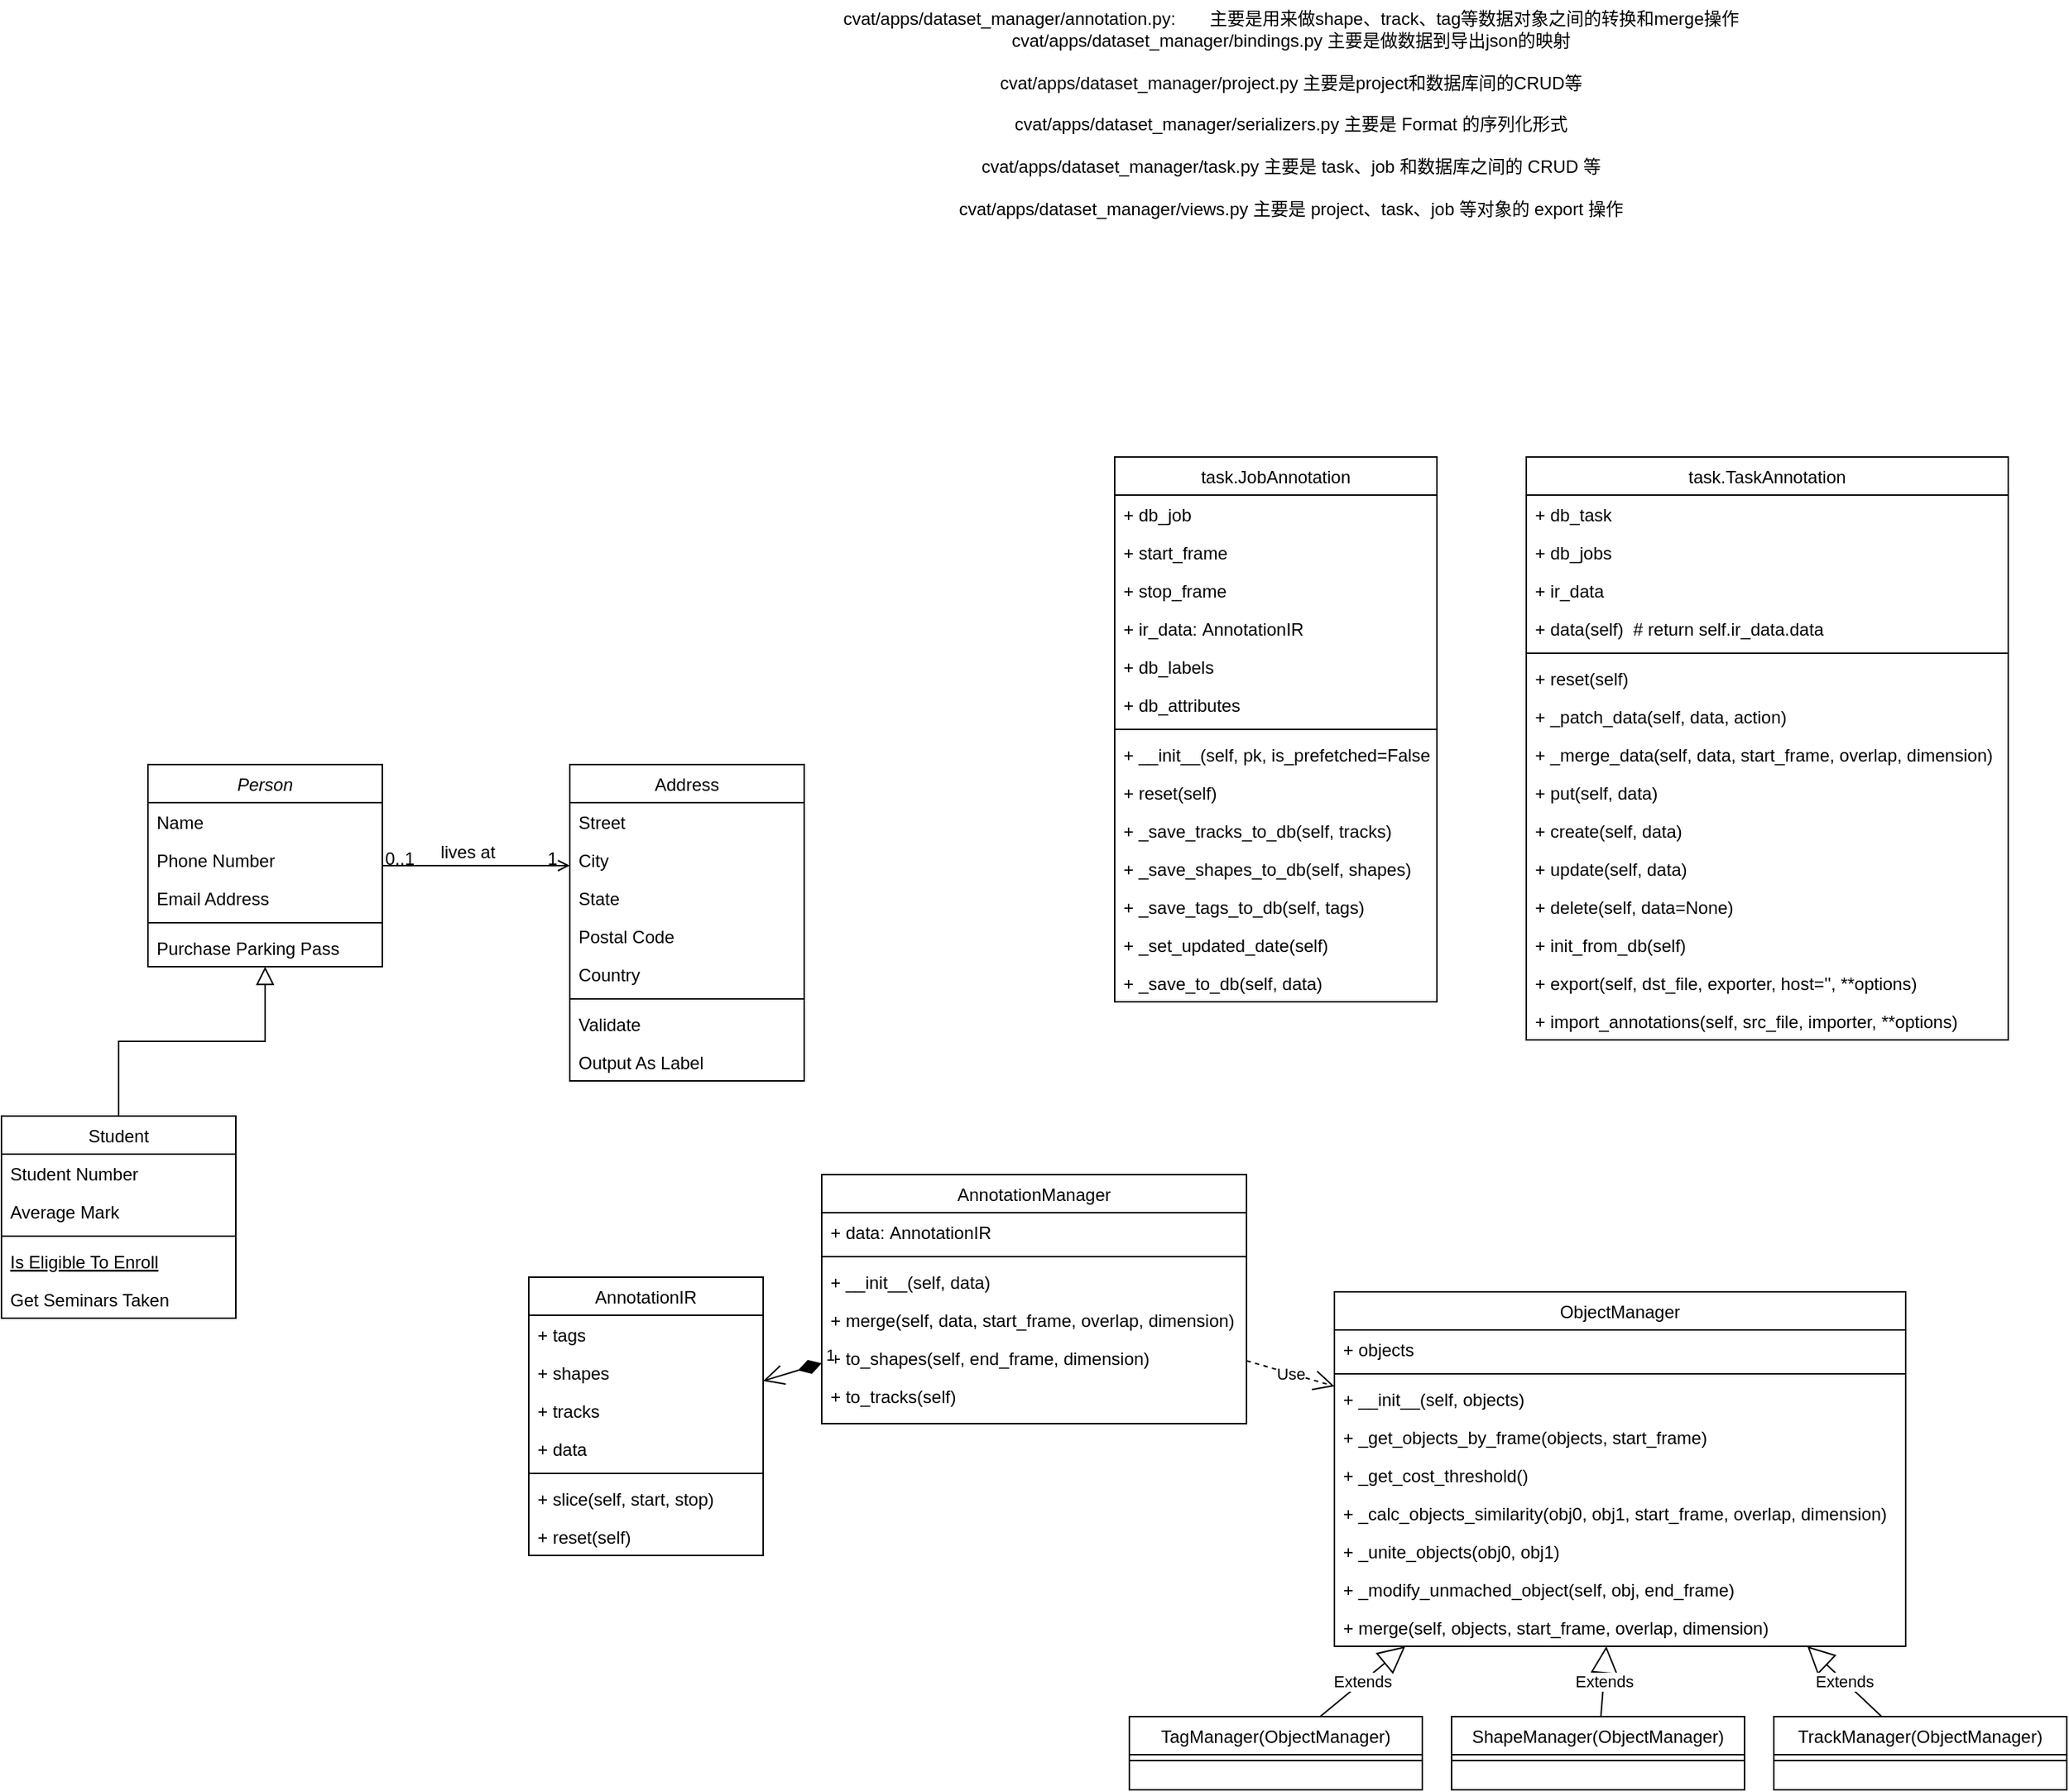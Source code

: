 <mxfile version="24.7.5">
  <diagram id="C5RBs43oDa-KdzZeNtuy" name="Page-1">
    <mxGraphModel dx="1166" dy="1772" grid="1" gridSize="10" guides="1" tooltips="1" connect="1" arrows="1" fold="1" page="1" pageScale="1" pageWidth="827" pageHeight="1169" math="0" shadow="0">
      <root>
        <mxCell id="WIyWlLk6GJQsqaUBKTNV-0" />
        <mxCell id="WIyWlLk6GJQsqaUBKTNV-1" parent="WIyWlLk6GJQsqaUBKTNV-0" />
        <mxCell id="zkfFHV4jXpPFQw0GAbJ--0" value="Person" style="swimlane;fontStyle=2;align=center;verticalAlign=top;childLayout=stackLayout;horizontal=1;startSize=26;horizontalStack=0;resizeParent=1;resizeLast=0;collapsible=1;marginBottom=0;rounded=0;shadow=0;strokeWidth=1;" parent="WIyWlLk6GJQsqaUBKTNV-1" vertex="1">
          <mxGeometry x="220" y="120" width="160" height="138" as="geometry">
            <mxRectangle x="230" y="140" width="160" height="26" as="alternateBounds" />
          </mxGeometry>
        </mxCell>
        <mxCell id="zkfFHV4jXpPFQw0GAbJ--1" value="Name" style="text;align=left;verticalAlign=top;spacingLeft=4;spacingRight=4;overflow=hidden;rotatable=0;points=[[0,0.5],[1,0.5]];portConstraint=eastwest;" parent="zkfFHV4jXpPFQw0GAbJ--0" vertex="1">
          <mxGeometry y="26" width="160" height="26" as="geometry" />
        </mxCell>
        <mxCell id="zkfFHV4jXpPFQw0GAbJ--2" value="Phone Number" style="text;align=left;verticalAlign=top;spacingLeft=4;spacingRight=4;overflow=hidden;rotatable=0;points=[[0,0.5],[1,0.5]];portConstraint=eastwest;rounded=0;shadow=0;html=0;" parent="zkfFHV4jXpPFQw0GAbJ--0" vertex="1">
          <mxGeometry y="52" width="160" height="26" as="geometry" />
        </mxCell>
        <mxCell id="zkfFHV4jXpPFQw0GAbJ--3" value="Email Address" style="text;align=left;verticalAlign=top;spacingLeft=4;spacingRight=4;overflow=hidden;rotatable=0;points=[[0,0.5],[1,0.5]];portConstraint=eastwest;rounded=0;shadow=0;html=0;" parent="zkfFHV4jXpPFQw0GAbJ--0" vertex="1">
          <mxGeometry y="78" width="160" height="26" as="geometry" />
        </mxCell>
        <mxCell id="zkfFHV4jXpPFQw0GAbJ--4" value="" style="line;html=1;strokeWidth=1;align=left;verticalAlign=middle;spacingTop=-1;spacingLeft=3;spacingRight=3;rotatable=0;labelPosition=right;points=[];portConstraint=eastwest;" parent="zkfFHV4jXpPFQw0GAbJ--0" vertex="1">
          <mxGeometry y="104" width="160" height="8" as="geometry" />
        </mxCell>
        <mxCell id="zkfFHV4jXpPFQw0GAbJ--5" value="Purchase Parking Pass" style="text;align=left;verticalAlign=top;spacingLeft=4;spacingRight=4;overflow=hidden;rotatable=0;points=[[0,0.5],[1,0.5]];portConstraint=eastwest;" parent="zkfFHV4jXpPFQw0GAbJ--0" vertex="1">
          <mxGeometry y="112" width="160" height="26" as="geometry" />
        </mxCell>
        <mxCell id="zkfFHV4jXpPFQw0GAbJ--6" value="Student" style="swimlane;fontStyle=0;align=center;verticalAlign=top;childLayout=stackLayout;horizontal=1;startSize=26;horizontalStack=0;resizeParent=1;resizeLast=0;collapsible=1;marginBottom=0;rounded=0;shadow=0;strokeWidth=1;" parent="WIyWlLk6GJQsqaUBKTNV-1" vertex="1">
          <mxGeometry x="120" y="360" width="160" height="138" as="geometry">
            <mxRectangle x="130" y="380" width="160" height="26" as="alternateBounds" />
          </mxGeometry>
        </mxCell>
        <mxCell id="zkfFHV4jXpPFQw0GAbJ--7" value="Student Number" style="text;align=left;verticalAlign=top;spacingLeft=4;spacingRight=4;overflow=hidden;rotatable=0;points=[[0,0.5],[1,0.5]];portConstraint=eastwest;" parent="zkfFHV4jXpPFQw0GAbJ--6" vertex="1">
          <mxGeometry y="26" width="160" height="26" as="geometry" />
        </mxCell>
        <mxCell id="zkfFHV4jXpPFQw0GAbJ--8" value="Average Mark" style="text;align=left;verticalAlign=top;spacingLeft=4;spacingRight=4;overflow=hidden;rotatable=0;points=[[0,0.5],[1,0.5]];portConstraint=eastwest;rounded=0;shadow=0;html=0;" parent="zkfFHV4jXpPFQw0GAbJ--6" vertex="1">
          <mxGeometry y="52" width="160" height="26" as="geometry" />
        </mxCell>
        <mxCell id="zkfFHV4jXpPFQw0GAbJ--9" value="" style="line;html=1;strokeWidth=1;align=left;verticalAlign=middle;spacingTop=-1;spacingLeft=3;spacingRight=3;rotatable=0;labelPosition=right;points=[];portConstraint=eastwest;" parent="zkfFHV4jXpPFQw0GAbJ--6" vertex="1">
          <mxGeometry y="78" width="160" height="8" as="geometry" />
        </mxCell>
        <mxCell id="zkfFHV4jXpPFQw0GAbJ--10" value="Is Eligible To Enroll" style="text;align=left;verticalAlign=top;spacingLeft=4;spacingRight=4;overflow=hidden;rotatable=0;points=[[0,0.5],[1,0.5]];portConstraint=eastwest;fontStyle=4" parent="zkfFHV4jXpPFQw0GAbJ--6" vertex="1">
          <mxGeometry y="86" width="160" height="26" as="geometry" />
        </mxCell>
        <mxCell id="zkfFHV4jXpPFQw0GAbJ--11" value="Get Seminars Taken" style="text;align=left;verticalAlign=top;spacingLeft=4;spacingRight=4;overflow=hidden;rotatable=0;points=[[0,0.5],[1,0.5]];portConstraint=eastwest;" parent="zkfFHV4jXpPFQw0GAbJ--6" vertex="1">
          <mxGeometry y="112" width="160" height="26" as="geometry" />
        </mxCell>
        <mxCell id="zkfFHV4jXpPFQw0GAbJ--12" value="" style="endArrow=block;endSize=10;endFill=0;shadow=0;strokeWidth=1;rounded=0;curved=0;edgeStyle=elbowEdgeStyle;elbow=vertical;" parent="WIyWlLk6GJQsqaUBKTNV-1" source="zkfFHV4jXpPFQw0GAbJ--6" target="zkfFHV4jXpPFQw0GAbJ--0" edge="1">
          <mxGeometry width="160" relative="1" as="geometry">
            <mxPoint x="200" y="203" as="sourcePoint" />
            <mxPoint x="200" y="203" as="targetPoint" />
          </mxGeometry>
        </mxCell>
        <mxCell id="zkfFHV4jXpPFQw0GAbJ--13" value="AnnotationIR" style="swimlane;fontStyle=0;align=center;verticalAlign=top;childLayout=stackLayout;horizontal=1;startSize=26;horizontalStack=0;resizeParent=1;resizeLast=0;collapsible=1;marginBottom=0;rounded=0;shadow=0;strokeWidth=1;" parent="WIyWlLk6GJQsqaUBKTNV-1" vertex="1">
          <mxGeometry x="480" y="470" width="160" height="190" as="geometry">
            <mxRectangle x="340" y="380" width="170" height="26" as="alternateBounds" />
          </mxGeometry>
        </mxCell>
        <mxCell id="zkfFHV4jXpPFQw0GAbJ--14" value="+ tags" style="text;align=left;verticalAlign=top;spacingLeft=4;spacingRight=4;overflow=hidden;rotatable=0;points=[[0,0.5],[1,0.5]];portConstraint=eastwest;" parent="zkfFHV4jXpPFQw0GAbJ--13" vertex="1">
          <mxGeometry y="26" width="160" height="26" as="geometry" />
        </mxCell>
        <mxCell id="V6HHi-NF8V1mAnubpnP4-0" value="+ shapes" style="text;align=left;verticalAlign=top;spacingLeft=4;spacingRight=4;overflow=hidden;rotatable=0;points=[[0,0.5],[1,0.5]];portConstraint=eastwest;" vertex="1" parent="zkfFHV4jXpPFQw0GAbJ--13">
          <mxGeometry y="52" width="160" height="26" as="geometry" />
        </mxCell>
        <mxCell id="V6HHi-NF8V1mAnubpnP4-1" value="+ tracks" style="text;align=left;verticalAlign=top;spacingLeft=4;spacingRight=4;overflow=hidden;rotatable=0;points=[[0,0.5],[1,0.5]];portConstraint=eastwest;" vertex="1" parent="zkfFHV4jXpPFQw0GAbJ--13">
          <mxGeometry y="78" width="160" height="26" as="geometry" />
        </mxCell>
        <mxCell id="V6HHi-NF8V1mAnubpnP4-2" value="+ data" style="text;align=left;verticalAlign=top;spacingLeft=4;spacingRight=4;overflow=hidden;rotatable=0;points=[[0,0.5],[1,0.5]];portConstraint=eastwest;" vertex="1" parent="zkfFHV4jXpPFQw0GAbJ--13">
          <mxGeometry y="104" width="160" height="26" as="geometry" />
        </mxCell>
        <mxCell id="zkfFHV4jXpPFQw0GAbJ--15" value="" style="line;html=1;strokeWidth=1;align=left;verticalAlign=middle;spacingTop=-1;spacingLeft=3;spacingRight=3;rotatable=0;labelPosition=right;points=[];portConstraint=eastwest;" parent="zkfFHV4jXpPFQw0GAbJ--13" vertex="1">
          <mxGeometry y="130" width="160" height="8" as="geometry" />
        </mxCell>
        <mxCell id="V6HHi-NF8V1mAnubpnP4-3" value="+ slice(self, start, stop)" style="text;align=left;verticalAlign=top;spacingLeft=4;spacingRight=4;overflow=hidden;rotatable=0;points=[[0,0.5],[1,0.5]];portConstraint=eastwest;" vertex="1" parent="zkfFHV4jXpPFQw0GAbJ--13">
          <mxGeometry y="138" width="160" height="26" as="geometry" />
        </mxCell>
        <mxCell id="V6HHi-NF8V1mAnubpnP4-4" value="+ reset(self)" style="text;align=left;verticalAlign=top;spacingLeft=4;spacingRight=4;overflow=hidden;rotatable=0;points=[[0,0.5],[1,0.5]];portConstraint=eastwest;" vertex="1" parent="zkfFHV4jXpPFQw0GAbJ--13">
          <mxGeometry y="164" width="160" height="26" as="geometry" />
        </mxCell>
        <mxCell id="zkfFHV4jXpPFQw0GAbJ--17" value="Address" style="swimlane;fontStyle=0;align=center;verticalAlign=top;childLayout=stackLayout;horizontal=1;startSize=26;horizontalStack=0;resizeParent=1;resizeLast=0;collapsible=1;marginBottom=0;rounded=0;shadow=0;strokeWidth=1;" parent="WIyWlLk6GJQsqaUBKTNV-1" vertex="1">
          <mxGeometry x="508" y="120" width="160" height="216" as="geometry">
            <mxRectangle x="550" y="140" width="160" height="26" as="alternateBounds" />
          </mxGeometry>
        </mxCell>
        <mxCell id="zkfFHV4jXpPFQw0GAbJ--18" value="Street" style="text;align=left;verticalAlign=top;spacingLeft=4;spacingRight=4;overflow=hidden;rotatable=0;points=[[0,0.5],[1,0.5]];portConstraint=eastwest;" parent="zkfFHV4jXpPFQw0GAbJ--17" vertex="1">
          <mxGeometry y="26" width="160" height="26" as="geometry" />
        </mxCell>
        <mxCell id="zkfFHV4jXpPFQw0GAbJ--19" value="City" style="text;align=left;verticalAlign=top;spacingLeft=4;spacingRight=4;overflow=hidden;rotatable=0;points=[[0,0.5],[1,0.5]];portConstraint=eastwest;rounded=0;shadow=0;html=0;" parent="zkfFHV4jXpPFQw0GAbJ--17" vertex="1">
          <mxGeometry y="52" width="160" height="26" as="geometry" />
        </mxCell>
        <mxCell id="zkfFHV4jXpPFQw0GAbJ--20" value="State" style="text;align=left;verticalAlign=top;spacingLeft=4;spacingRight=4;overflow=hidden;rotatable=0;points=[[0,0.5],[1,0.5]];portConstraint=eastwest;rounded=0;shadow=0;html=0;" parent="zkfFHV4jXpPFQw0GAbJ--17" vertex="1">
          <mxGeometry y="78" width="160" height="26" as="geometry" />
        </mxCell>
        <mxCell id="zkfFHV4jXpPFQw0GAbJ--21" value="Postal Code" style="text;align=left;verticalAlign=top;spacingLeft=4;spacingRight=4;overflow=hidden;rotatable=0;points=[[0,0.5],[1,0.5]];portConstraint=eastwest;rounded=0;shadow=0;html=0;" parent="zkfFHV4jXpPFQw0GAbJ--17" vertex="1">
          <mxGeometry y="104" width="160" height="26" as="geometry" />
        </mxCell>
        <mxCell id="zkfFHV4jXpPFQw0GAbJ--22" value="Country" style="text;align=left;verticalAlign=top;spacingLeft=4;spacingRight=4;overflow=hidden;rotatable=0;points=[[0,0.5],[1,0.5]];portConstraint=eastwest;rounded=0;shadow=0;html=0;" parent="zkfFHV4jXpPFQw0GAbJ--17" vertex="1">
          <mxGeometry y="130" width="160" height="26" as="geometry" />
        </mxCell>
        <mxCell id="zkfFHV4jXpPFQw0GAbJ--23" value="" style="line;html=1;strokeWidth=1;align=left;verticalAlign=middle;spacingTop=-1;spacingLeft=3;spacingRight=3;rotatable=0;labelPosition=right;points=[];portConstraint=eastwest;" parent="zkfFHV4jXpPFQw0GAbJ--17" vertex="1">
          <mxGeometry y="156" width="160" height="8" as="geometry" />
        </mxCell>
        <mxCell id="zkfFHV4jXpPFQw0GAbJ--24" value="Validate" style="text;align=left;verticalAlign=top;spacingLeft=4;spacingRight=4;overflow=hidden;rotatable=0;points=[[0,0.5],[1,0.5]];portConstraint=eastwest;" parent="zkfFHV4jXpPFQw0GAbJ--17" vertex="1">
          <mxGeometry y="164" width="160" height="26" as="geometry" />
        </mxCell>
        <mxCell id="zkfFHV4jXpPFQw0GAbJ--25" value="Output As Label" style="text;align=left;verticalAlign=top;spacingLeft=4;spacingRight=4;overflow=hidden;rotatable=0;points=[[0,0.5],[1,0.5]];portConstraint=eastwest;" parent="zkfFHV4jXpPFQw0GAbJ--17" vertex="1">
          <mxGeometry y="190" width="160" height="26" as="geometry" />
        </mxCell>
        <mxCell id="zkfFHV4jXpPFQw0GAbJ--26" value="" style="endArrow=open;shadow=0;strokeWidth=1;rounded=0;curved=0;endFill=1;edgeStyle=elbowEdgeStyle;elbow=vertical;" parent="WIyWlLk6GJQsqaUBKTNV-1" source="zkfFHV4jXpPFQw0GAbJ--0" target="zkfFHV4jXpPFQw0GAbJ--17" edge="1">
          <mxGeometry x="0.5" y="41" relative="1" as="geometry">
            <mxPoint x="380" y="192" as="sourcePoint" />
            <mxPoint x="540" y="192" as="targetPoint" />
            <mxPoint x="-40" y="32" as="offset" />
          </mxGeometry>
        </mxCell>
        <mxCell id="zkfFHV4jXpPFQw0GAbJ--27" value="0..1" style="resizable=0;align=left;verticalAlign=bottom;labelBackgroundColor=none;fontSize=12;" parent="zkfFHV4jXpPFQw0GAbJ--26" connectable="0" vertex="1">
          <mxGeometry x="-1" relative="1" as="geometry">
            <mxPoint y="4" as="offset" />
          </mxGeometry>
        </mxCell>
        <mxCell id="zkfFHV4jXpPFQw0GAbJ--28" value="1" style="resizable=0;align=right;verticalAlign=bottom;labelBackgroundColor=none;fontSize=12;" parent="zkfFHV4jXpPFQw0GAbJ--26" connectable="0" vertex="1">
          <mxGeometry x="1" relative="1" as="geometry">
            <mxPoint x="-7" y="4" as="offset" />
          </mxGeometry>
        </mxCell>
        <mxCell id="zkfFHV4jXpPFQw0GAbJ--29" value="lives at" style="text;html=1;resizable=0;points=[];;align=center;verticalAlign=middle;labelBackgroundColor=none;rounded=0;shadow=0;strokeWidth=1;fontSize=12;" parent="zkfFHV4jXpPFQw0GAbJ--26" vertex="1" connectable="0">
          <mxGeometry x="0.5" y="49" relative="1" as="geometry">
            <mxPoint x="-38" y="40" as="offset" />
          </mxGeometry>
        </mxCell>
        <mxCell id="V6HHi-NF8V1mAnubpnP4-5" value="AnnotationManager" style="swimlane;fontStyle=0;align=center;verticalAlign=top;childLayout=stackLayout;horizontal=1;startSize=26;horizontalStack=0;resizeParent=1;resizeLast=0;collapsible=1;marginBottom=0;rounded=0;shadow=0;strokeWidth=1;" vertex="1" parent="WIyWlLk6GJQsqaUBKTNV-1">
          <mxGeometry x="680" y="400" width="290" height="170" as="geometry">
            <mxRectangle x="340" y="380" width="170" height="26" as="alternateBounds" />
          </mxGeometry>
        </mxCell>
        <mxCell id="V6HHi-NF8V1mAnubpnP4-6" value="+ data: AnnotationIR" style="text;align=left;verticalAlign=top;spacingLeft=4;spacingRight=4;overflow=hidden;rotatable=0;points=[[0,0.5],[1,0.5]];portConstraint=eastwest;" vertex="1" parent="V6HHi-NF8V1mAnubpnP4-5">
          <mxGeometry y="26" width="290" height="26" as="geometry" />
        </mxCell>
        <mxCell id="V6HHi-NF8V1mAnubpnP4-10" value="" style="line;html=1;strokeWidth=1;align=left;verticalAlign=middle;spacingTop=-1;spacingLeft=3;spacingRight=3;rotatable=0;labelPosition=right;points=[];portConstraint=eastwest;" vertex="1" parent="V6HHi-NF8V1mAnubpnP4-5">
          <mxGeometry y="52" width="290" height="8" as="geometry" />
        </mxCell>
        <mxCell id="V6HHi-NF8V1mAnubpnP4-11" value="+ __init__(self, data)" style="text;align=left;verticalAlign=top;spacingLeft=4;spacingRight=4;overflow=hidden;rotatable=0;points=[[0,0.5],[1,0.5]];portConstraint=eastwest;" vertex="1" parent="V6HHi-NF8V1mAnubpnP4-5">
          <mxGeometry y="60" width="290" height="26" as="geometry" />
        </mxCell>
        <mxCell id="V6HHi-NF8V1mAnubpnP4-12" value="+ merge(self, data, start_frame, overlap, dimension)" style="text;align=left;verticalAlign=top;spacingLeft=4;spacingRight=4;overflow=hidden;rotatable=0;points=[[0,0.5],[1,0.5]];portConstraint=eastwest;" vertex="1" parent="V6HHi-NF8V1mAnubpnP4-5">
          <mxGeometry y="86" width="290" height="26" as="geometry" />
        </mxCell>
        <mxCell id="V6HHi-NF8V1mAnubpnP4-13" value="+ to_shapes(self, end_frame, dimension)" style="text;align=left;verticalAlign=top;spacingLeft=4;spacingRight=4;overflow=hidden;rotatable=0;points=[[0,0.5],[1,0.5]];portConstraint=eastwest;" vertex="1" parent="V6HHi-NF8V1mAnubpnP4-5">
          <mxGeometry y="112" width="290" height="26" as="geometry" />
        </mxCell>
        <mxCell id="V6HHi-NF8V1mAnubpnP4-14" value="+ to_tracks(self)" style="text;align=left;verticalAlign=top;spacingLeft=4;spacingRight=4;overflow=hidden;rotatable=0;points=[[0,0.5],[1,0.5]];portConstraint=eastwest;" vertex="1" parent="V6HHi-NF8V1mAnubpnP4-5">
          <mxGeometry y="138" width="290" height="26" as="geometry" />
        </mxCell>
        <mxCell id="V6HHi-NF8V1mAnubpnP4-15" value="ObjectManager" style="swimlane;fontStyle=0;align=center;verticalAlign=top;childLayout=stackLayout;horizontal=1;startSize=26;horizontalStack=0;resizeParent=1;resizeLast=0;collapsible=1;marginBottom=0;rounded=0;shadow=0;strokeWidth=1;" vertex="1" parent="WIyWlLk6GJQsqaUBKTNV-1">
          <mxGeometry x="1030" y="480" width="390" height="242" as="geometry">
            <mxRectangle x="340" y="380" width="170" height="26" as="alternateBounds" />
          </mxGeometry>
        </mxCell>
        <mxCell id="V6HHi-NF8V1mAnubpnP4-16" value="+ objects" style="text;align=left;verticalAlign=top;spacingLeft=4;spacingRight=4;overflow=hidden;rotatable=0;points=[[0,0.5],[1,0.5]];portConstraint=eastwest;" vertex="1" parent="V6HHi-NF8V1mAnubpnP4-15">
          <mxGeometry y="26" width="390" height="26" as="geometry" />
        </mxCell>
        <mxCell id="V6HHi-NF8V1mAnubpnP4-17" value="" style="line;html=1;strokeWidth=1;align=left;verticalAlign=middle;spacingTop=-1;spacingLeft=3;spacingRight=3;rotatable=0;labelPosition=right;points=[];portConstraint=eastwest;" vertex="1" parent="V6HHi-NF8V1mAnubpnP4-15">
          <mxGeometry y="52" width="390" height="8" as="geometry" />
        </mxCell>
        <mxCell id="V6HHi-NF8V1mAnubpnP4-18" value="+ __init__(self, objects)" style="text;align=left;verticalAlign=top;spacingLeft=4;spacingRight=4;overflow=hidden;rotatable=0;points=[[0,0.5],[1,0.5]];portConstraint=eastwest;" vertex="1" parent="V6HHi-NF8V1mAnubpnP4-15">
          <mxGeometry y="60" width="390" height="26" as="geometry" />
        </mxCell>
        <mxCell id="V6HHi-NF8V1mAnubpnP4-19" value="+ _get_objects_by_frame(objects, start_frame)" style="text;align=left;verticalAlign=top;spacingLeft=4;spacingRight=4;overflow=hidden;rotatable=0;points=[[0,0.5],[1,0.5]];portConstraint=eastwest;" vertex="1" parent="V6HHi-NF8V1mAnubpnP4-15">
          <mxGeometry y="86" width="390" height="26" as="geometry" />
        </mxCell>
        <mxCell id="V6HHi-NF8V1mAnubpnP4-20" value="+ _get_cost_threshold()" style="text;align=left;verticalAlign=top;spacingLeft=4;spacingRight=4;overflow=hidden;rotatable=0;points=[[0,0.5],[1,0.5]];portConstraint=eastwest;" vertex="1" parent="V6HHi-NF8V1mAnubpnP4-15">
          <mxGeometry y="112" width="390" height="26" as="geometry" />
        </mxCell>
        <mxCell id="V6HHi-NF8V1mAnubpnP4-21" value="+ _calc_objects_similarity(obj0, obj1, start_frame, overlap, dimension)" style="text;align=left;verticalAlign=top;spacingLeft=4;spacingRight=4;overflow=hidden;rotatable=0;points=[[0,0.5],[1,0.5]];portConstraint=eastwest;" vertex="1" parent="V6HHi-NF8V1mAnubpnP4-15">
          <mxGeometry y="138" width="390" height="26" as="geometry" />
        </mxCell>
        <mxCell id="V6HHi-NF8V1mAnubpnP4-22" value="+ _unite_objects(obj0, obj1)" style="text;align=left;verticalAlign=top;spacingLeft=4;spacingRight=4;overflow=hidden;rotatable=0;points=[[0,0.5],[1,0.5]];portConstraint=eastwest;" vertex="1" parent="V6HHi-NF8V1mAnubpnP4-15">
          <mxGeometry y="164" width="390" height="26" as="geometry" />
        </mxCell>
        <mxCell id="V6HHi-NF8V1mAnubpnP4-23" value="+ _modify_unmached_object(self, obj, end_frame)" style="text;align=left;verticalAlign=top;spacingLeft=4;spacingRight=4;overflow=hidden;rotatable=0;points=[[0,0.5],[1,0.5]];portConstraint=eastwest;" vertex="1" parent="V6HHi-NF8V1mAnubpnP4-15">
          <mxGeometry y="190" width="390" height="26" as="geometry" />
        </mxCell>
        <mxCell id="V6HHi-NF8V1mAnubpnP4-24" value="+ merge(self, objects, start_frame, overlap, dimension)" style="text;align=left;verticalAlign=top;spacingLeft=4;spacingRight=4;overflow=hidden;rotatable=0;points=[[0,0.5],[1,0.5]];portConstraint=eastwest;" vertex="1" parent="V6HHi-NF8V1mAnubpnP4-15">
          <mxGeometry y="216" width="390" height="26" as="geometry" />
        </mxCell>
        <mxCell id="V6HHi-NF8V1mAnubpnP4-25" value="TagManager(ObjectManager)" style="swimlane;fontStyle=0;align=center;verticalAlign=top;childLayout=stackLayout;horizontal=1;startSize=26;horizontalStack=0;resizeParent=1;resizeLast=0;collapsible=1;marginBottom=0;rounded=0;shadow=0;strokeWidth=1;" vertex="1" parent="WIyWlLk6GJQsqaUBKTNV-1">
          <mxGeometry x="890" y="770" width="200" height="50" as="geometry">
            <mxRectangle x="340" y="380" width="170" height="26" as="alternateBounds" />
          </mxGeometry>
        </mxCell>
        <mxCell id="V6HHi-NF8V1mAnubpnP4-27" value="" style="line;html=1;strokeWidth=1;align=left;verticalAlign=middle;spacingTop=-1;spacingLeft=3;spacingRight=3;rotatable=0;labelPosition=right;points=[];portConstraint=eastwest;" vertex="1" parent="V6HHi-NF8V1mAnubpnP4-25">
          <mxGeometry y="26" width="200" height="8" as="geometry" />
        </mxCell>
        <mxCell id="V6HHi-NF8V1mAnubpnP4-35" value="Extends" style="endArrow=block;endSize=16;endFill=0;html=1;rounded=0;" edge="1" parent="WIyWlLk6GJQsqaUBKTNV-1" source="V6HHi-NF8V1mAnubpnP4-25" target="V6HHi-NF8V1mAnubpnP4-15">
          <mxGeometry width="160" relative="1" as="geometry">
            <mxPoint x="1190" y="870" as="sourcePoint" />
            <mxPoint x="1350" y="870" as="targetPoint" />
          </mxGeometry>
        </mxCell>
        <mxCell id="V6HHi-NF8V1mAnubpnP4-36" value="ShapeManager(ObjectManager)" style="swimlane;fontStyle=0;align=center;verticalAlign=top;childLayout=stackLayout;horizontal=1;startSize=26;horizontalStack=0;resizeParent=1;resizeLast=0;collapsible=1;marginBottom=0;rounded=0;shadow=0;strokeWidth=1;" vertex="1" parent="WIyWlLk6GJQsqaUBKTNV-1">
          <mxGeometry x="1110" y="770" width="200" height="50" as="geometry">
            <mxRectangle x="340" y="380" width="170" height="26" as="alternateBounds" />
          </mxGeometry>
        </mxCell>
        <mxCell id="V6HHi-NF8V1mAnubpnP4-37" value="" style="line;html=1;strokeWidth=1;align=left;verticalAlign=middle;spacingTop=-1;spacingLeft=3;spacingRight=3;rotatable=0;labelPosition=right;points=[];portConstraint=eastwest;" vertex="1" parent="V6HHi-NF8V1mAnubpnP4-36">
          <mxGeometry y="26" width="200" height="8" as="geometry" />
        </mxCell>
        <mxCell id="V6HHi-NF8V1mAnubpnP4-38" value="TrackManager(ObjectManager)" style="swimlane;fontStyle=0;align=center;verticalAlign=top;childLayout=stackLayout;horizontal=1;startSize=26;horizontalStack=0;resizeParent=1;resizeLast=0;collapsible=1;marginBottom=0;rounded=0;shadow=0;strokeWidth=1;" vertex="1" parent="WIyWlLk6GJQsqaUBKTNV-1">
          <mxGeometry x="1330" y="770" width="200" height="50" as="geometry">
            <mxRectangle x="340" y="380" width="170" height="26" as="alternateBounds" />
          </mxGeometry>
        </mxCell>
        <mxCell id="V6HHi-NF8V1mAnubpnP4-39" value="" style="line;html=1;strokeWidth=1;align=left;verticalAlign=middle;spacingTop=-1;spacingLeft=3;spacingRight=3;rotatable=0;labelPosition=right;points=[];portConstraint=eastwest;" vertex="1" parent="V6HHi-NF8V1mAnubpnP4-38">
          <mxGeometry y="26" width="200" height="8" as="geometry" />
        </mxCell>
        <mxCell id="V6HHi-NF8V1mAnubpnP4-40" value="Extends" style="endArrow=block;endSize=16;endFill=0;html=1;rounded=0;" edge="1" parent="WIyWlLk6GJQsqaUBKTNV-1" source="V6HHi-NF8V1mAnubpnP4-36" target="V6HHi-NF8V1mAnubpnP4-15">
          <mxGeometry width="160" relative="1" as="geometry">
            <mxPoint x="1030" y="780" as="sourcePoint" />
            <mxPoint x="1088" y="732" as="targetPoint" />
          </mxGeometry>
        </mxCell>
        <mxCell id="V6HHi-NF8V1mAnubpnP4-41" value="Extends" style="endArrow=block;endSize=16;endFill=0;html=1;rounded=0;" edge="1" parent="WIyWlLk6GJQsqaUBKTNV-1" source="V6HHi-NF8V1mAnubpnP4-38" target="V6HHi-NF8V1mAnubpnP4-15">
          <mxGeometry width="160" relative="1" as="geometry">
            <mxPoint x="1222" y="780" as="sourcePoint" />
            <mxPoint x="1226" y="732" as="targetPoint" />
          </mxGeometry>
        </mxCell>
        <mxCell id="V6HHi-NF8V1mAnubpnP4-43" value="1" style="endArrow=open;html=1;endSize=12;startArrow=diamondThin;startSize=14;startFill=1;align=left;verticalAlign=bottom;rounded=0;" edge="1" parent="WIyWlLk6GJQsqaUBKTNV-1" source="V6HHi-NF8V1mAnubpnP4-5" target="zkfFHV4jXpPFQw0GAbJ--13">
          <mxGeometry x="-1" y="3" relative="1" as="geometry">
            <mxPoint x="980" y="537" as="sourcePoint" />
            <mxPoint x="1040" y="554" as="targetPoint" />
          </mxGeometry>
        </mxCell>
        <mxCell id="V6HHi-NF8V1mAnubpnP4-44" value="Use" style="endArrow=open;endSize=12;dashed=1;html=1;rounded=0;" edge="1" parent="WIyWlLk6GJQsqaUBKTNV-1" source="V6HHi-NF8V1mAnubpnP4-5" target="V6HHi-NF8V1mAnubpnP4-15">
          <mxGeometry width="160" relative="1" as="geometry">
            <mxPoint x="770" y="690" as="sourcePoint" />
            <mxPoint x="930" y="690" as="targetPoint" />
          </mxGeometry>
        </mxCell>
        <mxCell id="V6HHi-NF8V1mAnubpnP4-45" value="task.JobAnnotation" style="swimlane;fontStyle=0;align=center;verticalAlign=top;childLayout=stackLayout;horizontal=1;startSize=26;horizontalStack=0;resizeParent=1;resizeLast=0;collapsible=1;marginBottom=0;rounded=0;shadow=0;strokeWidth=1;" vertex="1" parent="WIyWlLk6GJQsqaUBKTNV-1">
          <mxGeometry x="880" y="-90" width="220" height="372" as="geometry">
            <mxRectangle x="550" y="140" width="160" height="26" as="alternateBounds" />
          </mxGeometry>
        </mxCell>
        <mxCell id="V6HHi-NF8V1mAnubpnP4-53" value="+ db_job" style="text;align=left;verticalAlign=top;spacingLeft=4;spacingRight=4;overflow=hidden;rotatable=0;points=[[0,0.5],[1,0.5]];portConstraint=eastwest;" vertex="1" parent="V6HHi-NF8V1mAnubpnP4-45">
          <mxGeometry y="26" width="220" height="26" as="geometry" />
        </mxCell>
        <mxCell id="V6HHi-NF8V1mAnubpnP4-63" value="+ start_frame" style="text;align=left;verticalAlign=top;spacingLeft=4;spacingRight=4;overflow=hidden;rotatable=0;points=[[0,0.5],[1,0.5]];portConstraint=eastwest;" vertex="1" parent="V6HHi-NF8V1mAnubpnP4-45">
          <mxGeometry y="52" width="220" height="26" as="geometry" />
        </mxCell>
        <mxCell id="V6HHi-NF8V1mAnubpnP4-64" value="+ stop_frame" style="text;align=left;verticalAlign=top;spacingLeft=4;spacingRight=4;overflow=hidden;rotatable=0;points=[[0,0.5],[1,0.5]];portConstraint=eastwest;" vertex="1" parent="V6HHi-NF8V1mAnubpnP4-45">
          <mxGeometry y="78" width="220" height="26" as="geometry" />
        </mxCell>
        <mxCell id="V6HHi-NF8V1mAnubpnP4-65" value="+ ir_data: AnnotationIR" style="text;align=left;verticalAlign=top;spacingLeft=4;spacingRight=4;overflow=hidden;rotatable=0;points=[[0,0.5],[1,0.5]];portConstraint=eastwest;" vertex="1" parent="V6HHi-NF8V1mAnubpnP4-45">
          <mxGeometry y="104" width="220" height="26" as="geometry" />
        </mxCell>
        <mxCell id="V6HHi-NF8V1mAnubpnP4-66" value="+ db_labels" style="text;align=left;verticalAlign=top;spacingLeft=4;spacingRight=4;overflow=hidden;rotatable=0;points=[[0,0.5],[1,0.5]];portConstraint=eastwest;" vertex="1" parent="V6HHi-NF8V1mAnubpnP4-45">
          <mxGeometry y="130" width="220" height="26" as="geometry" />
        </mxCell>
        <mxCell id="V6HHi-NF8V1mAnubpnP4-67" value="+ db_attributes" style="text;align=left;verticalAlign=top;spacingLeft=4;spacingRight=4;overflow=hidden;rotatable=0;points=[[0,0.5],[1,0.5]];portConstraint=eastwest;" vertex="1" parent="V6HHi-NF8V1mAnubpnP4-45">
          <mxGeometry y="156" width="220" height="26" as="geometry" />
        </mxCell>
        <mxCell id="V6HHi-NF8V1mAnubpnP4-51" value="" style="line;html=1;strokeWidth=1;align=left;verticalAlign=middle;spacingTop=-1;spacingLeft=3;spacingRight=3;rotatable=0;labelPosition=right;points=[];portConstraint=eastwest;" vertex="1" parent="V6HHi-NF8V1mAnubpnP4-45">
          <mxGeometry y="182" width="220" height="8" as="geometry" />
        </mxCell>
        <mxCell id="V6HHi-NF8V1mAnubpnP4-52" value="+ __init__(self, pk, is_prefetched=False)" style="text;align=left;verticalAlign=top;spacingLeft=4;spacingRight=4;overflow=hidden;rotatable=0;points=[[0,0.5],[1,0.5]];portConstraint=eastwest;" vertex="1" parent="V6HHi-NF8V1mAnubpnP4-45">
          <mxGeometry y="190" width="220" height="26" as="geometry" />
        </mxCell>
        <mxCell id="V6HHi-NF8V1mAnubpnP4-68" value="+ reset(self)" style="text;align=left;verticalAlign=top;spacingLeft=4;spacingRight=4;overflow=hidden;rotatable=0;points=[[0,0.5],[1,0.5]];portConstraint=eastwest;" vertex="1" parent="V6HHi-NF8V1mAnubpnP4-45">
          <mxGeometry y="216" width="220" height="26" as="geometry" />
        </mxCell>
        <mxCell id="V6HHi-NF8V1mAnubpnP4-69" value="+ _save_tracks_to_db(self, tracks)" style="text;align=left;verticalAlign=top;spacingLeft=4;spacingRight=4;overflow=hidden;rotatable=0;points=[[0,0.5],[1,0.5]];portConstraint=eastwest;" vertex="1" parent="V6HHi-NF8V1mAnubpnP4-45">
          <mxGeometry y="242" width="220" height="26" as="geometry" />
        </mxCell>
        <mxCell id="V6HHi-NF8V1mAnubpnP4-70" value="+ _save_shapes_to_db(self, shapes)" style="text;align=left;verticalAlign=top;spacingLeft=4;spacingRight=4;overflow=hidden;rotatable=0;points=[[0,0.5],[1,0.5]];portConstraint=eastwest;" vertex="1" parent="V6HHi-NF8V1mAnubpnP4-45">
          <mxGeometry y="268" width="220" height="26" as="geometry" />
        </mxCell>
        <mxCell id="V6HHi-NF8V1mAnubpnP4-71" value="+ _save_tags_to_db(self, tags)" style="text;align=left;verticalAlign=top;spacingLeft=4;spacingRight=4;overflow=hidden;rotatable=0;points=[[0,0.5],[1,0.5]];portConstraint=eastwest;" vertex="1" parent="V6HHi-NF8V1mAnubpnP4-45">
          <mxGeometry y="294" width="220" height="26" as="geometry" />
        </mxCell>
        <mxCell id="V6HHi-NF8V1mAnubpnP4-72" value="+ _set_updated_date(self)" style="text;align=left;verticalAlign=top;spacingLeft=4;spacingRight=4;overflow=hidden;rotatable=0;points=[[0,0.5],[1,0.5]];portConstraint=eastwest;" vertex="1" parent="V6HHi-NF8V1mAnubpnP4-45">
          <mxGeometry y="320" width="220" height="26" as="geometry" />
        </mxCell>
        <mxCell id="V6HHi-NF8V1mAnubpnP4-73" value="+ _save_to_db(self, data)" style="text;align=left;verticalAlign=top;spacingLeft=4;spacingRight=4;overflow=hidden;rotatable=0;points=[[0,0.5],[1,0.5]];portConstraint=eastwest;" vertex="1" parent="V6HHi-NF8V1mAnubpnP4-45">
          <mxGeometry y="346" width="220" height="26" as="geometry" />
        </mxCell>
        <mxCell id="V6HHi-NF8V1mAnubpnP4-54" value="task.TaskAnnotation" style="swimlane;fontStyle=0;align=center;verticalAlign=top;childLayout=stackLayout;horizontal=1;startSize=26;horizontalStack=0;resizeParent=1;resizeLast=0;collapsible=1;marginBottom=0;rounded=0;shadow=0;strokeWidth=1;" vertex="1" parent="WIyWlLk6GJQsqaUBKTNV-1">
          <mxGeometry x="1161" y="-90" width="329" height="398" as="geometry">
            <mxRectangle x="550" y="140" width="160" height="26" as="alternateBounds" />
          </mxGeometry>
        </mxCell>
        <mxCell id="V6HHi-NF8V1mAnubpnP4-61" value="+ db_task" style="text;align=left;verticalAlign=top;spacingLeft=4;spacingRight=4;overflow=hidden;rotatable=0;points=[[0,0.5],[1,0.5]];portConstraint=eastwest;" vertex="1" parent="V6HHi-NF8V1mAnubpnP4-54">
          <mxGeometry y="26" width="329" height="26" as="geometry" />
        </mxCell>
        <mxCell id="V6HHi-NF8V1mAnubpnP4-62" value="+ db_jobs" style="text;align=left;verticalAlign=top;spacingLeft=4;spacingRight=4;overflow=hidden;rotatable=0;points=[[0,0.5],[1,0.5]];portConstraint=eastwest;" vertex="1" parent="V6HHi-NF8V1mAnubpnP4-54">
          <mxGeometry y="52" width="329" height="26" as="geometry" />
        </mxCell>
        <mxCell id="V6HHi-NF8V1mAnubpnP4-74" value="+ ir_data" style="text;align=left;verticalAlign=top;spacingLeft=4;spacingRight=4;overflow=hidden;rotatable=0;points=[[0,0.5],[1,0.5]];portConstraint=eastwest;" vertex="1" parent="V6HHi-NF8V1mAnubpnP4-54">
          <mxGeometry y="78" width="329" height="26" as="geometry" />
        </mxCell>
        <mxCell id="V6HHi-NF8V1mAnubpnP4-85" value="+ data(self)  # return self.ir_data.data" style="text;align=left;verticalAlign=top;spacingLeft=4;spacingRight=4;overflow=hidden;rotatable=0;points=[[0,0.5],[1,0.5]];portConstraint=eastwest;" vertex="1" parent="V6HHi-NF8V1mAnubpnP4-54">
          <mxGeometry y="104" width="329" height="26" as="geometry" />
        </mxCell>
        <mxCell id="V6HHi-NF8V1mAnubpnP4-60" value="" style="line;html=1;strokeWidth=1;align=left;verticalAlign=middle;spacingTop=-1;spacingLeft=3;spacingRight=3;rotatable=0;labelPosition=right;points=[];portConstraint=eastwest;" vertex="1" parent="V6HHi-NF8V1mAnubpnP4-54">
          <mxGeometry y="130" width="329" height="8" as="geometry" />
        </mxCell>
        <mxCell id="V6HHi-NF8V1mAnubpnP4-75" value="+ reset(self)" style="text;align=left;verticalAlign=top;spacingLeft=4;spacingRight=4;overflow=hidden;rotatable=0;points=[[0,0.5],[1,0.5]];portConstraint=eastwest;" vertex="1" parent="V6HHi-NF8V1mAnubpnP4-54">
          <mxGeometry y="138" width="329" height="26" as="geometry" />
        </mxCell>
        <mxCell id="V6HHi-NF8V1mAnubpnP4-76" value="+ _patch_data(self, data, action)" style="text;align=left;verticalAlign=top;spacingLeft=4;spacingRight=4;overflow=hidden;rotatable=0;points=[[0,0.5],[1,0.5]];portConstraint=eastwest;" vertex="1" parent="V6HHi-NF8V1mAnubpnP4-54">
          <mxGeometry y="164" width="329" height="26" as="geometry" />
        </mxCell>
        <mxCell id="V6HHi-NF8V1mAnubpnP4-77" value="+ _merge_data(self, data, start_frame, overlap, dimension)" style="text;align=left;verticalAlign=top;spacingLeft=4;spacingRight=4;overflow=hidden;rotatable=0;points=[[0,0.5],[1,0.5]];portConstraint=eastwest;" vertex="1" parent="V6HHi-NF8V1mAnubpnP4-54">
          <mxGeometry y="190" width="329" height="26" as="geometry" />
        </mxCell>
        <mxCell id="V6HHi-NF8V1mAnubpnP4-78" value="+ put(self, data)" style="text;align=left;verticalAlign=top;spacingLeft=4;spacingRight=4;overflow=hidden;rotatable=0;points=[[0,0.5],[1,0.5]];portConstraint=eastwest;" vertex="1" parent="V6HHi-NF8V1mAnubpnP4-54">
          <mxGeometry y="216" width="329" height="26" as="geometry" />
        </mxCell>
        <mxCell id="V6HHi-NF8V1mAnubpnP4-79" value="+ create(self, data)" style="text;align=left;verticalAlign=top;spacingLeft=4;spacingRight=4;overflow=hidden;rotatable=0;points=[[0,0.5],[1,0.5]];portConstraint=eastwest;" vertex="1" parent="V6HHi-NF8V1mAnubpnP4-54">
          <mxGeometry y="242" width="329" height="26" as="geometry" />
        </mxCell>
        <mxCell id="V6HHi-NF8V1mAnubpnP4-80" value="+ update(self, data)" style="text;align=left;verticalAlign=top;spacingLeft=4;spacingRight=4;overflow=hidden;rotatable=0;points=[[0,0.5],[1,0.5]];portConstraint=eastwest;" vertex="1" parent="V6HHi-NF8V1mAnubpnP4-54">
          <mxGeometry y="268" width="329" height="26" as="geometry" />
        </mxCell>
        <mxCell id="V6HHi-NF8V1mAnubpnP4-81" value="+ delete(self, data=None)" style="text;align=left;verticalAlign=top;spacingLeft=4;spacingRight=4;overflow=hidden;rotatable=0;points=[[0,0.5],[1,0.5]];portConstraint=eastwest;" vertex="1" parent="V6HHi-NF8V1mAnubpnP4-54">
          <mxGeometry y="294" width="329" height="26" as="geometry" />
        </mxCell>
        <mxCell id="V6HHi-NF8V1mAnubpnP4-82" value="+ init_from_db(self)" style="text;align=left;verticalAlign=top;spacingLeft=4;spacingRight=4;overflow=hidden;rotatable=0;points=[[0,0.5],[1,0.5]];portConstraint=eastwest;" vertex="1" parent="V6HHi-NF8V1mAnubpnP4-54">
          <mxGeometry y="320" width="329" height="26" as="geometry" />
        </mxCell>
        <mxCell id="V6HHi-NF8V1mAnubpnP4-83" value="+ export(self, dst_file, exporter, host=&#39;&#39;, **options)" style="text;align=left;verticalAlign=top;spacingLeft=4;spacingRight=4;overflow=hidden;rotatable=0;points=[[0,0.5],[1,0.5]];portConstraint=eastwest;" vertex="1" parent="V6HHi-NF8V1mAnubpnP4-54">
          <mxGeometry y="346" width="329" height="26" as="geometry" />
        </mxCell>
        <mxCell id="V6HHi-NF8V1mAnubpnP4-84" value="+ import_annotations(self, src_file, importer, **options)" style="text;align=left;verticalAlign=top;spacingLeft=4;spacingRight=4;overflow=hidden;rotatable=0;points=[[0,0.5],[1,0.5]];portConstraint=eastwest;" vertex="1" parent="V6HHi-NF8V1mAnubpnP4-54">
          <mxGeometry y="372" width="329" height="26" as="geometry" />
        </mxCell>
        <mxCell id="V6HHi-NF8V1mAnubpnP4-87" value="cvat/apps/dataset_manager/annotation.py:&amp;nbsp; &amp;nbsp; &amp;nbsp; &amp;nbsp;主要是用来做shape、track、tag等数据对象之间的转换和merge操作&lt;div&gt;cvat/apps/dataset_manager/bindings.py 主要是做数据到导出json的映射&lt;br&gt;&lt;/div&gt;&lt;div&gt;&lt;br&gt;&lt;/div&gt;&lt;div&gt;cvat/apps/dataset_manager/project.py 主要是project和数据库间的CRUD等&lt;/div&gt;&lt;div&gt;&lt;br&gt;&lt;/div&gt;&lt;div&gt;cvat/apps/dataset_manager/serializers.py 主要是 Format 的序列化形式&lt;br&gt;&lt;/div&gt;&lt;div&gt;&lt;br&gt;&lt;/div&gt;&lt;div&gt;cvat/apps/dataset_manager/task.py 主要是 task、job 和数据库之间的 CRUD 等&lt;/div&gt;&lt;div&gt;&lt;br&gt;&lt;/div&gt;&lt;div&gt;cvat/apps/dataset_manager/views.py 主要是 project、task、job 等对象的 export 操作&lt;/div&gt;&lt;div&gt;&amp;nbsp;&lt;br&gt;&lt;/div&gt;" style="text;html=1;align=center;verticalAlign=middle;resizable=0;points=[];autosize=1;strokeColor=none;fillColor=none;" vertex="1" parent="WIyWlLk6GJQsqaUBKTNV-1">
          <mxGeometry x="680" y="-402" width="640" height="170" as="geometry" />
        </mxCell>
      </root>
    </mxGraphModel>
  </diagram>
</mxfile>
